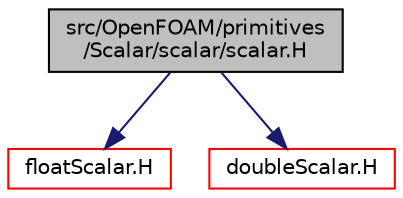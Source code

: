 digraph "src/OpenFOAM/primitives/Scalar/scalar/scalar.H"
{
  bgcolor="transparent";
  edge [fontname="Helvetica",fontsize="10",labelfontname="Helvetica",labelfontsize="10"];
  node [fontname="Helvetica",fontsize="10",shape=record];
  Node0 [label="src/OpenFOAM/primitives\l/Scalar/scalar/scalar.H",height=0.2,width=0.4,color="black", fillcolor="grey75", style="filled", fontcolor="black"];
  Node0 -> Node1 [color="midnightblue",fontsize="10",style="solid",fontname="Helvetica"];
  Node1 [label="floatScalar.H",height=0.2,width=0.4,color="red",URL="$a13310.html"];
  Node0 -> Node27 [color="midnightblue",fontsize="10",style="solid",fontname="Helvetica"];
  Node27 [label="doubleScalar.H",height=0.2,width=0.4,color="red",URL="$a13304.html"];
}
